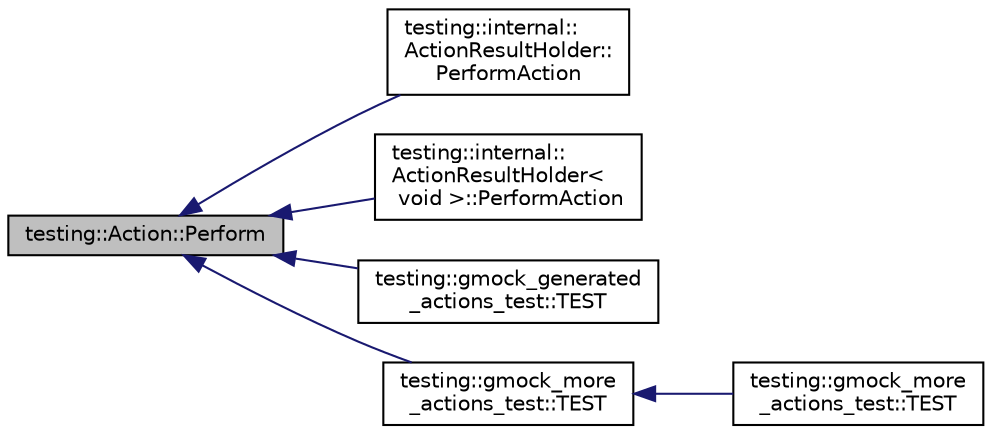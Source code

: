 digraph "testing::Action::Perform"
{
  edge [fontname="Helvetica",fontsize="10",labelfontname="Helvetica",labelfontsize="10"];
  node [fontname="Helvetica",fontsize="10",shape=record];
  rankdir="LR";
  Node15 [label="testing::Action::Perform",height=0.2,width=0.4,color="black", fillcolor="grey75", style="filled", fontcolor="black"];
  Node15 -> Node16 [dir="back",color="midnightblue",fontsize="10",style="solid",fontname="Helvetica"];
  Node16 [label="testing::internal::\lActionResultHolder::\lPerformAction",height=0.2,width=0.4,color="black", fillcolor="white", style="filled",URL="$d3/db9/classtesting_1_1internal_1_1_action_result_holder.html#a9e10aff754b5caf69b14964f3c9c79ec"];
  Node15 -> Node17 [dir="back",color="midnightblue",fontsize="10",style="solid",fontname="Helvetica"];
  Node17 [label="testing::internal::\lActionResultHolder\<\l void \>::PerformAction",height=0.2,width=0.4,color="black", fillcolor="white", style="filled",URL="$d9/d39/classtesting_1_1internal_1_1_action_result_holder_3_01void_01_4.html#abb1d387e21341393e0c237ae7b02ee68"];
  Node15 -> Node18 [dir="back",color="midnightblue",fontsize="10",style="solid",fontname="Helvetica"];
  Node18 [label="testing::gmock_generated\l_actions_test::TEST",height=0.2,width=0.4,color="black", fillcolor="white", style="filled",URL="$d7/dae/namespacetesting_1_1gmock__generated__actions__test.html#aee4ab8d88ec59a7e3b91d919a6ed34da"];
  Node15 -> Node19 [dir="back",color="midnightblue",fontsize="10",style="solid",fontname="Helvetica"];
  Node19 [label="testing::gmock_more\l_actions_test::TEST",height=0.2,width=0.4,color="black", fillcolor="white", style="filled",URL="$d1/d7a/namespacetesting_1_1gmock__more__actions__test.html#a9c5fbd26c6cc6ed31aed5bafb2fa8e5c"];
  Node19 -> Node20 [dir="back",color="midnightblue",fontsize="10",style="solid",fontname="Helvetica"];
  Node20 [label="testing::gmock_more\l_actions_test::TEST",height=0.2,width=0.4,color="black", fillcolor="white", style="filled",URL="$d1/d7a/namespacetesting_1_1gmock__more__actions__test.html#a972b47a7e96b95606190afa928ea2db4"];
}
